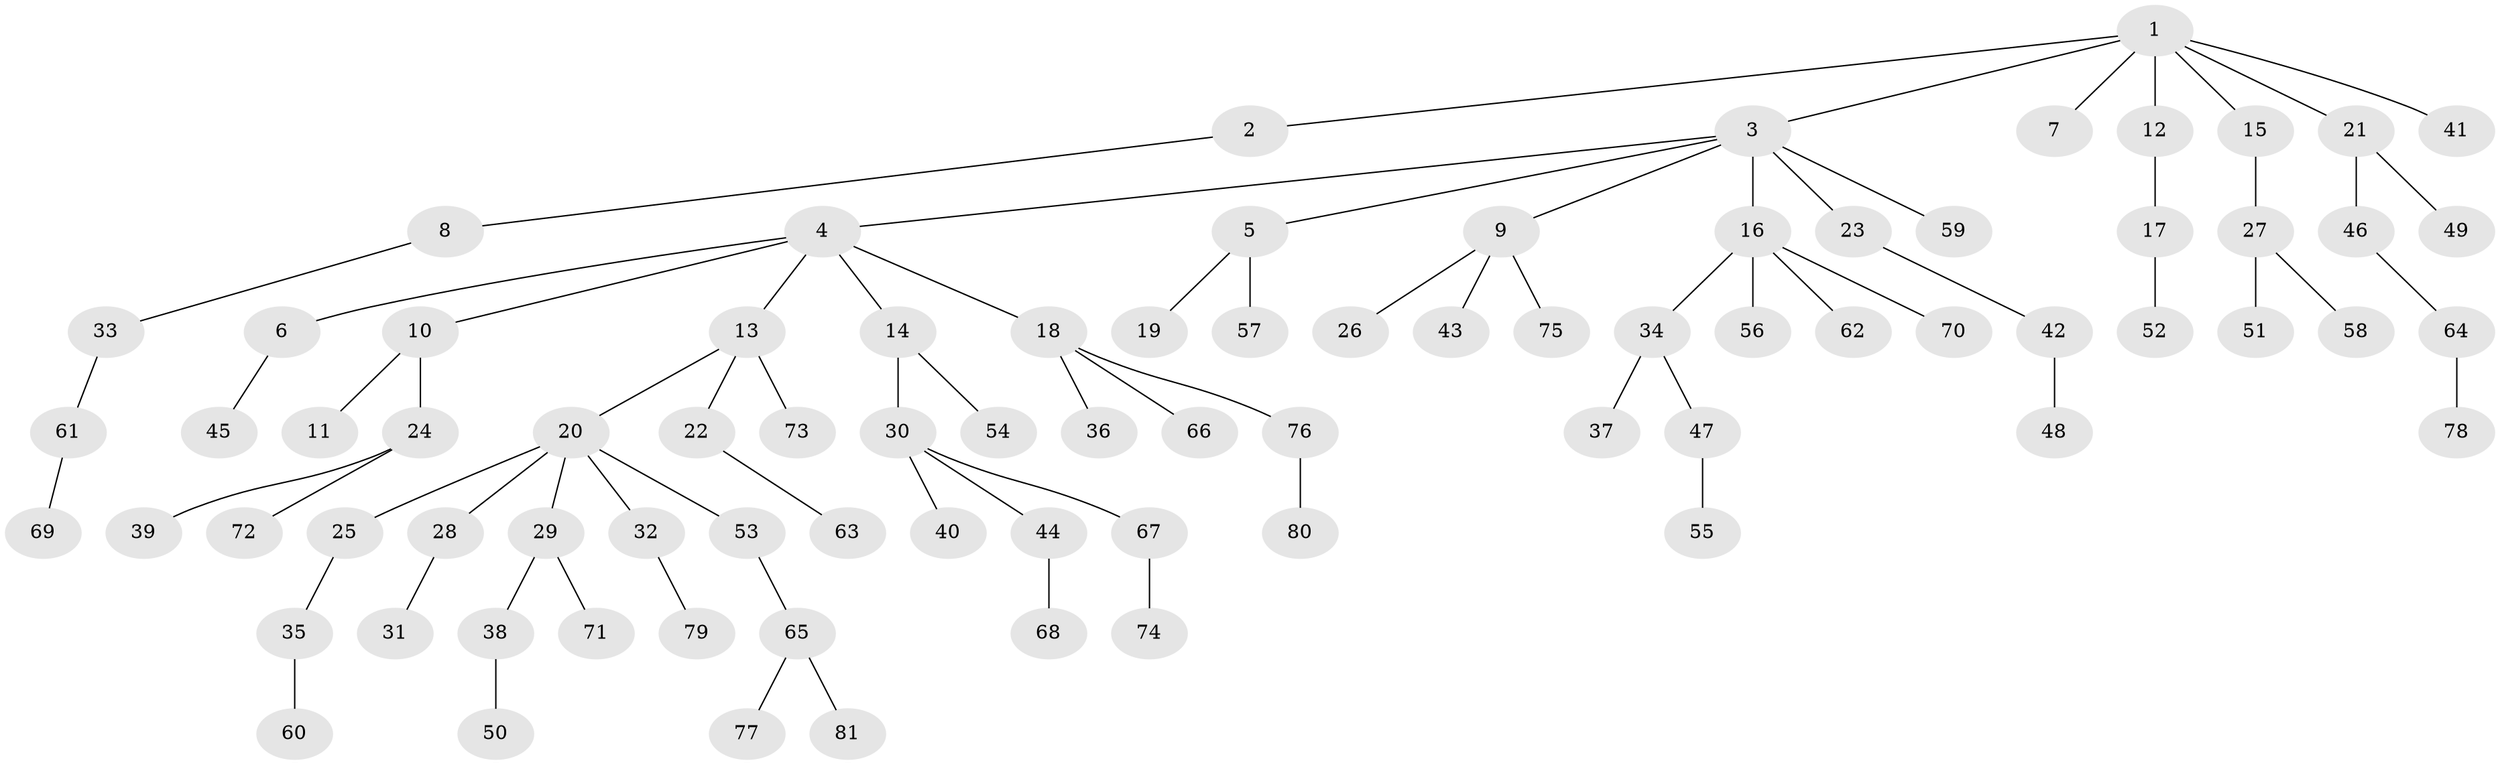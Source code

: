 // Generated by graph-tools (version 1.1) at 2025/15/03/09/25 04:15:42]
// undirected, 81 vertices, 80 edges
graph export_dot {
graph [start="1"]
  node [color=gray90,style=filled];
  1;
  2;
  3;
  4;
  5;
  6;
  7;
  8;
  9;
  10;
  11;
  12;
  13;
  14;
  15;
  16;
  17;
  18;
  19;
  20;
  21;
  22;
  23;
  24;
  25;
  26;
  27;
  28;
  29;
  30;
  31;
  32;
  33;
  34;
  35;
  36;
  37;
  38;
  39;
  40;
  41;
  42;
  43;
  44;
  45;
  46;
  47;
  48;
  49;
  50;
  51;
  52;
  53;
  54;
  55;
  56;
  57;
  58;
  59;
  60;
  61;
  62;
  63;
  64;
  65;
  66;
  67;
  68;
  69;
  70;
  71;
  72;
  73;
  74;
  75;
  76;
  77;
  78;
  79;
  80;
  81;
  1 -- 2;
  1 -- 3;
  1 -- 7;
  1 -- 12;
  1 -- 15;
  1 -- 21;
  1 -- 41;
  2 -- 8;
  3 -- 4;
  3 -- 5;
  3 -- 9;
  3 -- 16;
  3 -- 23;
  3 -- 59;
  4 -- 6;
  4 -- 10;
  4 -- 13;
  4 -- 14;
  4 -- 18;
  5 -- 19;
  5 -- 57;
  6 -- 45;
  8 -- 33;
  9 -- 26;
  9 -- 43;
  9 -- 75;
  10 -- 11;
  10 -- 24;
  12 -- 17;
  13 -- 20;
  13 -- 22;
  13 -- 73;
  14 -- 30;
  14 -- 54;
  15 -- 27;
  16 -- 34;
  16 -- 56;
  16 -- 62;
  16 -- 70;
  17 -- 52;
  18 -- 36;
  18 -- 66;
  18 -- 76;
  20 -- 25;
  20 -- 28;
  20 -- 29;
  20 -- 32;
  20 -- 53;
  21 -- 46;
  21 -- 49;
  22 -- 63;
  23 -- 42;
  24 -- 39;
  24 -- 72;
  25 -- 35;
  27 -- 51;
  27 -- 58;
  28 -- 31;
  29 -- 38;
  29 -- 71;
  30 -- 40;
  30 -- 44;
  30 -- 67;
  32 -- 79;
  33 -- 61;
  34 -- 37;
  34 -- 47;
  35 -- 60;
  38 -- 50;
  42 -- 48;
  44 -- 68;
  46 -- 64;
  47 -- 55;
  53 -- 65;
  61 -- 69;
  64 -- 78;
  65 -- 77;
  65 -- 81;
  67 -- 74;
  76 -- 80;
}
